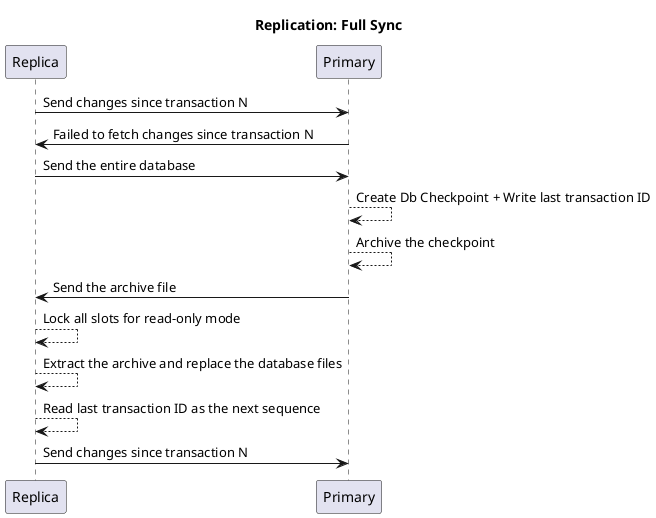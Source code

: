 @startuml
title Replication: Full Sync
Replica -> Primary: Send changes since transaction N
Primary -> Replica: Failed to fetch changes since transaction N
Replica -> Primary: Send the entire database
Primary --> Primary: Create Db Checkpoint + Write last transaction ID
Primary --> Primary: Archive the checkpoint
Primary -> Replica: Send the archive file
Replica --> Replica: Lock all slots for read-only mode
Replica --> Replica: Extract the archive and replace the database files
Replica --> Replica: Read last transaction ID as the next sequence
Replica -> Primary: Send changes since transaction N
@enduml
